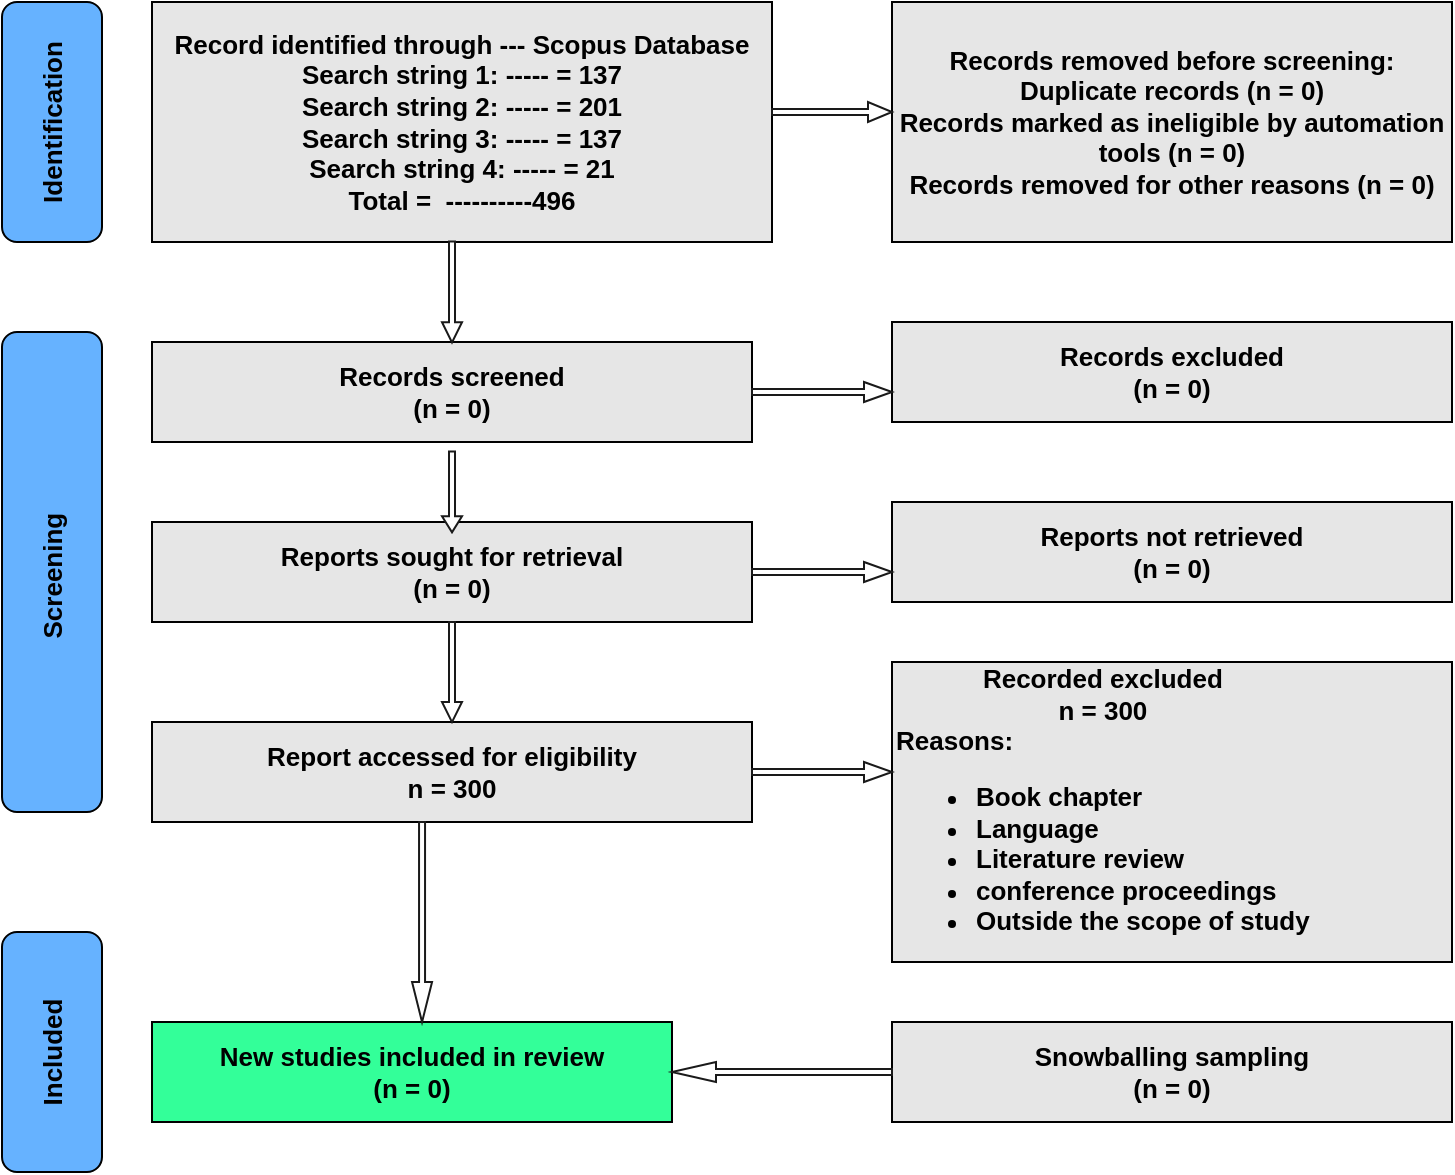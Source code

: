 <mxfile version="24.7.16">
  <diagram name="Page-1" id="vT2rW0v21EV5bmpTwlZ1">
    <mxGraphModel dx="1032" dy="501" grid="1" gridSize="10" guides="1" tooltips="1" connect="1" arrows="1" fold="1" page="1" pageScale="1" pageWidth="827" pageHeight="1169" math="0" shadow="0">
      <root>
        <mxCell id="0" />
        <mxCell id="1" parent="0" />
        <mxCell id="x97kpMAY2D_KdvPp3oIe-2" value="&lt;font style=&quot;font-size: 13px;&quot;&gt;&lt;b&gt;Record identified through --- Scopus Database&lt;/b&gt;&lt;/font&gt;&lt;div&gt;&lt;font style=&quot;font-size: 13px;&quot;&gt;&lt;b&gt;Search string 1: ----- = 137&lt;/b&gt;&lt;/font&gt;&lt;/div&gt;&lt;div&gt;&lt;font style=&quot;font-size: 13px;&quot;&gt;&lt;b&gt;Search string 2: ----- = 201&lt;/b&gt;&lt;/font&gt;&lt;/div&gt;&lt;div&gt;&lt;span style=&quot;font-size: 13px; background-color: initial;&quot;&gt;&lt;b&gt;Search string 3: ----- = 137&lt;/b&gt;&lt;/span&gt;&lt;/div&gt;&lt;div&gt;&lt;span style=&quot;font-size: 13px; background-color: initial;&quot;&gt;&lt;b&gt;Search string 4: ----- = 21&lt;/b&gt;&lt;/span&gt;&lt;/div&gt;&lt;div&gt;&lt;font style=&quot;font-size: 13px;&quot;&gt;&lt;b&gt;Total =&amp;nbsp; ----------496&lt;/b&gt;&lt;/font&gt;&lt;/div&gt;" style="rounded=0;whiteSpace=wrap;html=1;fillColor=#E6E6E6;" parent="1" vertex="1">
          <mxGeometry x="130" y="150" width="310" height="120" as="geometry" />
        </mxCell>
        <mxCell id="x97kpMAY2D_KdvPp3oIe-6" value="&lt;div&gt;&lt;span style=&quot;font-size: 13px;&quot;&gt;&lt;b&gt;Records screened&lt;/b&gt;&lt;/span&gt;&lt;/div&gt;&lt;div&gt;&lt;span style=&quot;font-size: 13px;&quot;&gt;&lt;b&gt;(n = 0)&lt;/b&gt;&lt;/span&gt;&lt;/div&gt;" style="rounded=0;whiteSpace=wrap;html=1;fillColor=#E6E6E6;" parent="1" vertex="1">
          <mxGeometry x="130" y="320" width="300" height="50" as="geometry" />
        </mxCell>
        <mxCell id="x97kpMAY2D_KdvPp3oIe-8" value="&lt;div&gt;&lt;b style=&quot;&quot;&gt;&lt;font style=&quot;font-size: 13px;&quot;&gt;Records excluded&lt;/font&gt;&lt;/b&gt;&lt;/div&gt;&lt;div&gt;&lt;b style=&quot;&quot;&gt;&lt;font style=&quot;font-size: 13px;&quot;&gt;(n = 0)&lt;/font&gt;&lt;/b&gt;&lt;/div&gt;" style="rounded=0;whiteSpace=wrap;html=1;fillColor=#E6E6E6;" parent="1" vertex="1">
          <mxGeometry x="500" y="310" width="280" height="50" as="geometry" />
        </mxCell>
        <mxCell id="x97kpMAY2D_KdvPp3oIe-10" value="&lt;div&gt;&lt;font style=&quot;font-size: 13px;&quot;&gt;&lt;b&gt;Reports sought for retrieval&lt;/b&gt;&lt;/font&gt;&lt;/div&gt;&lt;div&gt;&lt;font style=&quot;font-size: 13px;&quot;&gt;&lt;b&gt;(n = 0)&lt;/b&gt;&lt;/font&gt;&lt;/div&gt;" style="rounded=0;whiteSpace=wrap;html=1;fillColor=#E6E6E6;" parent="1" vertex="1">
          <mxGeometry x="130" y="410" width="300" height="50" as="geometry" />
        </mxCell>
        <mxCell id="x97kpMAY2D_KdvPp3oIe-12" value="&lt;div&gt;&lt;b style=&quot;&quot;&gt;&lt;font style=&quot;font-size: 13px;&quot;&gt;Reports not retrieved&lt;/font&gt;&lt;/b&gt;&lt;/div&gt;&lt;div&gt;&lt;b style=&quot;&quot;&gt;&lt;font style=&quot;font-size: 13px;&quot;&gt;(n = 0)&lt;/font&gt;&lt;/b&gt;&lt;/div&gt;" style="rounded=0;whiteSpace=wrap;html=1;fillColor=#E6E6E6;" parent="1" vertex="1">
          <mxGeometry x="500" y="400" width="280" height="50" as="geometry" />
        </mxCell>
        <mxCell id="x97kpMAY2D_KdvPp3oIe-14" value="&lt;div style=&quot;text-align: center;&quot;&gt;&lt;font style=&quot;font-size: 13px;&quot;&gt;&lt;b&gt;Recorded excluded&lt;/b&gt;&lt;/font&gt;&lt;/div&gt;&lt;div style=&quot;text-align: center;&quot;&gt;&lt;font style=&quot;font-size: 13px;&quot;&gt;&lt;b&gt;n = 300&lt;/b&gt;&lt;/font&gt;&lt;/div&gt;&lt;div&gt;&lt;span style=&quot;background-color: initial;&quot;&gt;&lt;font style=&quot;font-size: 13px;&quot;&gt;&lt;b&gt;Reasons:&amp;nbsp;&lt;/b&gt;&lt;/font&gt;&lt;/span&gt;&lt;/div&gt;&lt;div&gt;&lt;ul&gt;&lt;li style=&quot;&quot;&gt;&lt;font style=&quot;font-size: 13px;&quot;&gt;&lt;b&gt;Book chapter&lt;/b&gt;&lt;/font&gt;&lt;/li&gt;&lt;li style=&quot;&quot;&gt;&lt;font style=&quot;font-size: 13px;&quot;&gt;&lt;b&gt;Language&amp;nbsp;&lt;/b&gt;&lt;/font&gt;&lt;/li&gt;&lt;li style=&quot;&quot;&gt;&lt;font style=&quot;font-size: 13px;&quot;&gt;&lt;b&gt;Literature review&lt;/b&gt;&lt;/font&gt;&lt;/li&gt;&lt;li style=&quot;&quot;&gt;&lt;font style=&quot;font-size: 13px;&quot;&gt;&lt;b&gt;conference proceedings&lt;/b&gt;&lt;/font&gt;&lt;/li&gt;&lt;li style=&quot;&quot;&gt;&lt;font style=&quot;font-size: 13px;&quot;&gt;&lt;b&gt;Outside the scope of study&lt;/b&gt;&lt;/font&gt;&lt;/li&gt;&lt;/ul&gt;&lt;/div&gt;" style="rounded=0;whiteSpace=wrap;html=1;align=left;fillColor=#E6E6E6;" parent="1" vertex="1">
          <mxGeometry x="500" y="480" width="280" height="150" as="geometry" />
        </mxCell>
        <mxCell id="x97kpMAY2D_KdvPp3oIe-16" value="&lt;div&gt;&lt;font style=&quot;font-size: 13px;&quot;&gt;&lt;b&gt;Report accessed for eligibility&lt;/b&gt;&lt;/font&gt;&lt;/div&gt;&lt;div&gt;&lt;font style=&quot;font-size: 13px;&quot;&gt;&lt;b&gt;n = 300&lt;/b&gt;&lt;/font&gt;&lt;/div&gt;" style="rounded=0;whiteSpace=wrap;html=1;fillColor=#E6E6E6;" parent="1" vertex="1">
          <mxGeometry x="130" y="510" width="300" height="50" as="geometry" />
        </mxCell>
        <mxCell id="x97kpMAY2D_KdvPp3oIe-19" value="&lt;div&gt;&lt;font style=&quot;font-size: 13px;&quot;&gt;&lt;b&gt;New studies included in review&lt;/b&gt;&lt;/font&gt;&lt;/div&gt;&lt;div&gt;&lt;font style=&quot;font-size: 13px;&quot;&gt;&lt;b&gt;(n = 0)&lt;/b&gt;&lt;/font&gt;&lt;/div&gt;" style="rounded=0;whiteSpace=wrap;html=1;fillColor=#33FF99;" parent="1" vertex="1">
          <mxGeometry x="130" y="660" width="260" height="50" as="geometry" />
        </mxCell>
        <mxCell id="x97kpMAY2D_KdvPp3oIe-29" value="&lt;div&gt;&lt;font style=&quot;font-size: 13px;&quot;&gt;&lt;b&gt;Records removed before screening:&lt;/b&gt;&lt;/font&gt;&lt;/div&gt;&lt;div&gt;&lt;font style=&quot;font-size: 13px;&quot;&gt;&lt;b&gt;Duplicate records (n = 0)&lt;/b&gt;&lt;/font&gt;&lt;/div&gt;&lt;div&gt;&lt;font style=&quot;font-size: 13px;&quot;&gt;&lt;b&gt;Records marked as ineligible by automation&lt;/b&gt;&lt;/font&gt;&lt;/div&gt;&lt;div&gt;&lt;font style=&quot;font-size: 13px;&quot;&gt;&lt;b&gt;tools (n = 0)&lt;/b&gt;&lt;/font&gt;&lt;/div&gt;&lt;div&gt;&lt;font style=&quot;font-size: 13px;&quot;&gt;&lt;b&gt;Records removed for other reasons (n = 0)&lt;/b&gt;&lt;/font&gt;&lt;/div&gt;" style="rounded=0;whiteSpace=wrap;html=1;fillColor=#E6E6E6;" parent="1" vertex="1">
          <mxGeometry x="500" y="150" width="280" height="120" as="geometry" />
        </mxCell>
        <mxCell id="x97kpMAY2D_KdvPp3oIe-31" value="&lt;div&gt;&lt;b&gt;&lt;font style=&quot;font-size: 13px;&quot;&gt;Snowballing sampling&lt;/font&gt;&lt;/b&gt;&lt;/div&gt;&lt;div&gt;&lt;b style=&quot;&quot;&gt;&lt;font style=&quot;font-size: 13px;&quot;&gt;(n = 0)&lt;/font&gt;&lt;/b&gt;&lt;/div&gt;" style="rounded=0;whiteSpace=wrap;html=1;fillColor=#E6E6E6;" parent="1" vertex="1">
          <mxGeometry x="500" y="660" width="280" height="50" as="geometry" />
        </mxCell>
        <mxCell id="x97kpMAY2D_KdvPp3oIe-32" value="&lt;div&gt;&lt;span style=&quot;font-size: 13px;&quot;&gt;&lt;b&gt;Identification&lt;/b&gt;&lt;/span&gt;&lt;/div&gt;" style="rounded=1;whiteSpace=wrap;html=1;rotation=-90;fillColor=#66B2FF;" parent="1" vertex="1">
          <mxGeometry x="20" y="185" width="120" height="50" as="geometry" />
        </mxCell>
        <mxCell id="x97kpMAY2D_KdvPp3oIe-33" value="&lt;div&gt;&lt;span style=&quot;font-size: 13px;&quot;&gt;&lt;b&gt;Screening&amp;nbsp;&lt;/b&gt;&lt;/span&gt;&lt;/div&gt;" style="rounded=1;whiteSpace=wrap;html=1;rotation=-90;fillColor=#66B2FF;" parent="1" vertex="1">
          <mxGeometry x="-40" y="410" width="240" height="50" as="geometry" />
        </mxCell>
        <mxCell id="x97kpMAY2D_KdvPp3oIe-34" value="&lt;div&gt;&lt;span style=&quot;font-size: 13px;&quot;&gt;&lt;b&gt;Included&lt;/b&gt;&lt;/span&gt;&lt;/div&gt;" style="rounded=1;whiteSpace=wrap;html=1;rotation=-90;fillColor=#66B2FF;" parent="1" vertex="1">
          <mxGeometry x="20" y="650" width="120" height="50" as="geometry" />
        </mxCell>
        <mxCell id="x97kpMAY2D_KdvPp3oIe-35" value="" style="shape=singleArrow;direction=west;whiteSpace=wrap;html=1;rotation=-180;strokeColor=#1A1A1A;" parent="1" vertex="1">
          <mxGeometry x="440" y="200" width="60" height="10" as="geometry" />
        </mxCell>
        <mxCell id="x97kpMAY2D_KdvPp3oIe-36" value="" style="shape=singleArrow;direction=west;whiteSpace=wrap;html=1;rotation=-180;strokeColor=#1A1A1A;" parent="1" vertex="1">
          <mxGeometry x="430" y="340" width="70" height="10" as="geometry" />
        </mxCell>
        <mxCell id="x97kpMAY2D_KdvPp3oIe-37" value="" style="shape=singleArrow;direction=west;whiteSpace=wrap;html=1;rotation=-180;strokeColor=#1A1A1A;" parent="1" vertex="1">
          <mxGeometry x="430" y="430" width="70" height="10" as="geometry" />
        </mxCell>
        <mxCell id="x97kpMAY2D_KdvPp3oIe-38" value="" style="shape=singleArrow;direction=west;whiteSpace=wrap;html=1;rotation=-180;strokeColor=#1A1A1A;" parent="1" vertex="1">
          <mxGeometry x="430" y="530" width="70" height="10" as="geometry" />
        </mxCell>
        <mxCell id="x97kpMAY2D_KdvPp3oIe-39" value="" style="shape=singleArrow;direction=west;whiteSpace=wrap;html=1;rotation=0;strokeColor=#1A1A1A;" parent="1" vertex="1">
          <mxGeometry x="390" y="680" width="110" height="10" as="geometry" />
        </mxCell>
        <mxCell id="x97kpMAY2D_KdvPp3oIe-41" value="" style="shape=singleArrow;direction=west;whiteSpace=wrap;html=1;rotation=-90;strokeColor=#1A1A1A;" parent="1" vertex="1">
          <mxGeometry x="254.81" y="290" width="50.39" height="10" as="geometry" />
        </mxCell>
        <mxCell id="x97kpMAY2D_KdvPp3oIe-48" value="" style="shape=singleArrow;direction=west;whiteSpace=wrap;html=1;rotation=-90;strokeColor=#1A1A1A;" parent="1" vertex="1">
          <mxGeometry x="259.81" y="390" width="40.39" height="10" as="geometry" />
        </mxCell>
        <mxCell id="x97kpMAY2D_KdvPp3oIe-49" value="" style="shape=singleArrow;direction=west;whiteSpace=wrap;html=1;rotation=-90;strokeColor=#1A1A1A;" parent="1" vertex="1">
          <mxGeometry x="254.95" y="480" width="50.1" height="10" as="geometry" />
        </mxCell>
        <mxCell id="x97kpMAY2D_KdvPp3oIe-52" value="" style="shape=singleArrow;direction=west;whiteSpace=wrap;html=1;rotation=-90;strokeColor=#1A1A1A;" parent="1" vertex="1">
          <mxGeometry x="215" y="605" width="100.05" height="10" as="geometry" />
        </mxCell>
      </root>
    </mxGraphModel>
  </diagram>
</mxfile>

